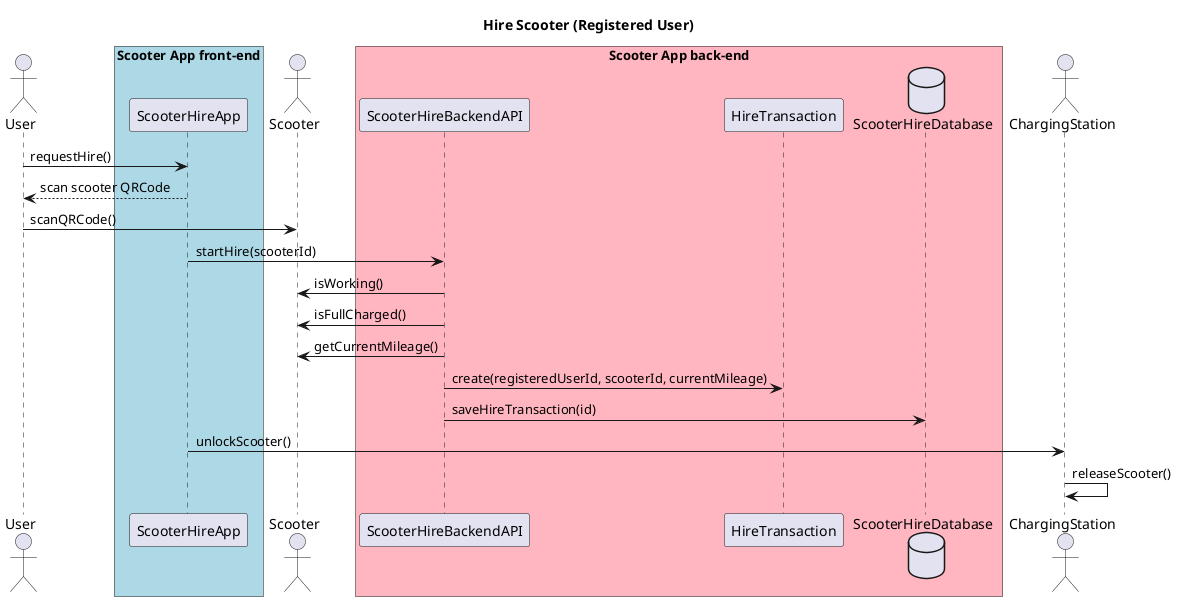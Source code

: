 @startuml

title Hire Scooter (Registered User)

actor User
box "Scooter App front-end" #LightBlue
participant ScooterHireApp
end box
actor Scooter
box "Scooter App back-end" #LightPink
participant ScooterHireBackendAPI
participant HireTransaction
database ScooterHireDatabase
end box
actor ChargingStation

User -> ScooterHireApp: requestHire()
ScooterHireApp --> User: scan scooter QRCode
User -> Scooter: scanQRCode()
ScooterHireApp -> ScooterHireBackendAPI: startHire(scooterId)
ScooterHireBackendAPI->Scooter: isWorking()
ScooterHireBackendAPI->Scooter: isFullCharged()
ScooterHireBackendAPI->Scooter: getCurrentMileage()

ScooterHireBackendAPI->HireTransaction: create(registeredUserId, scooterId, currentMileage)
ScooterHireBackendAPI->ScooterHireDatabase: saveHireTransaction(id)
ScooterHireApp -> ChargingStation:unlockScooter()
ChargingStation -> ChargingStation:releaseScooter()
@enduml



